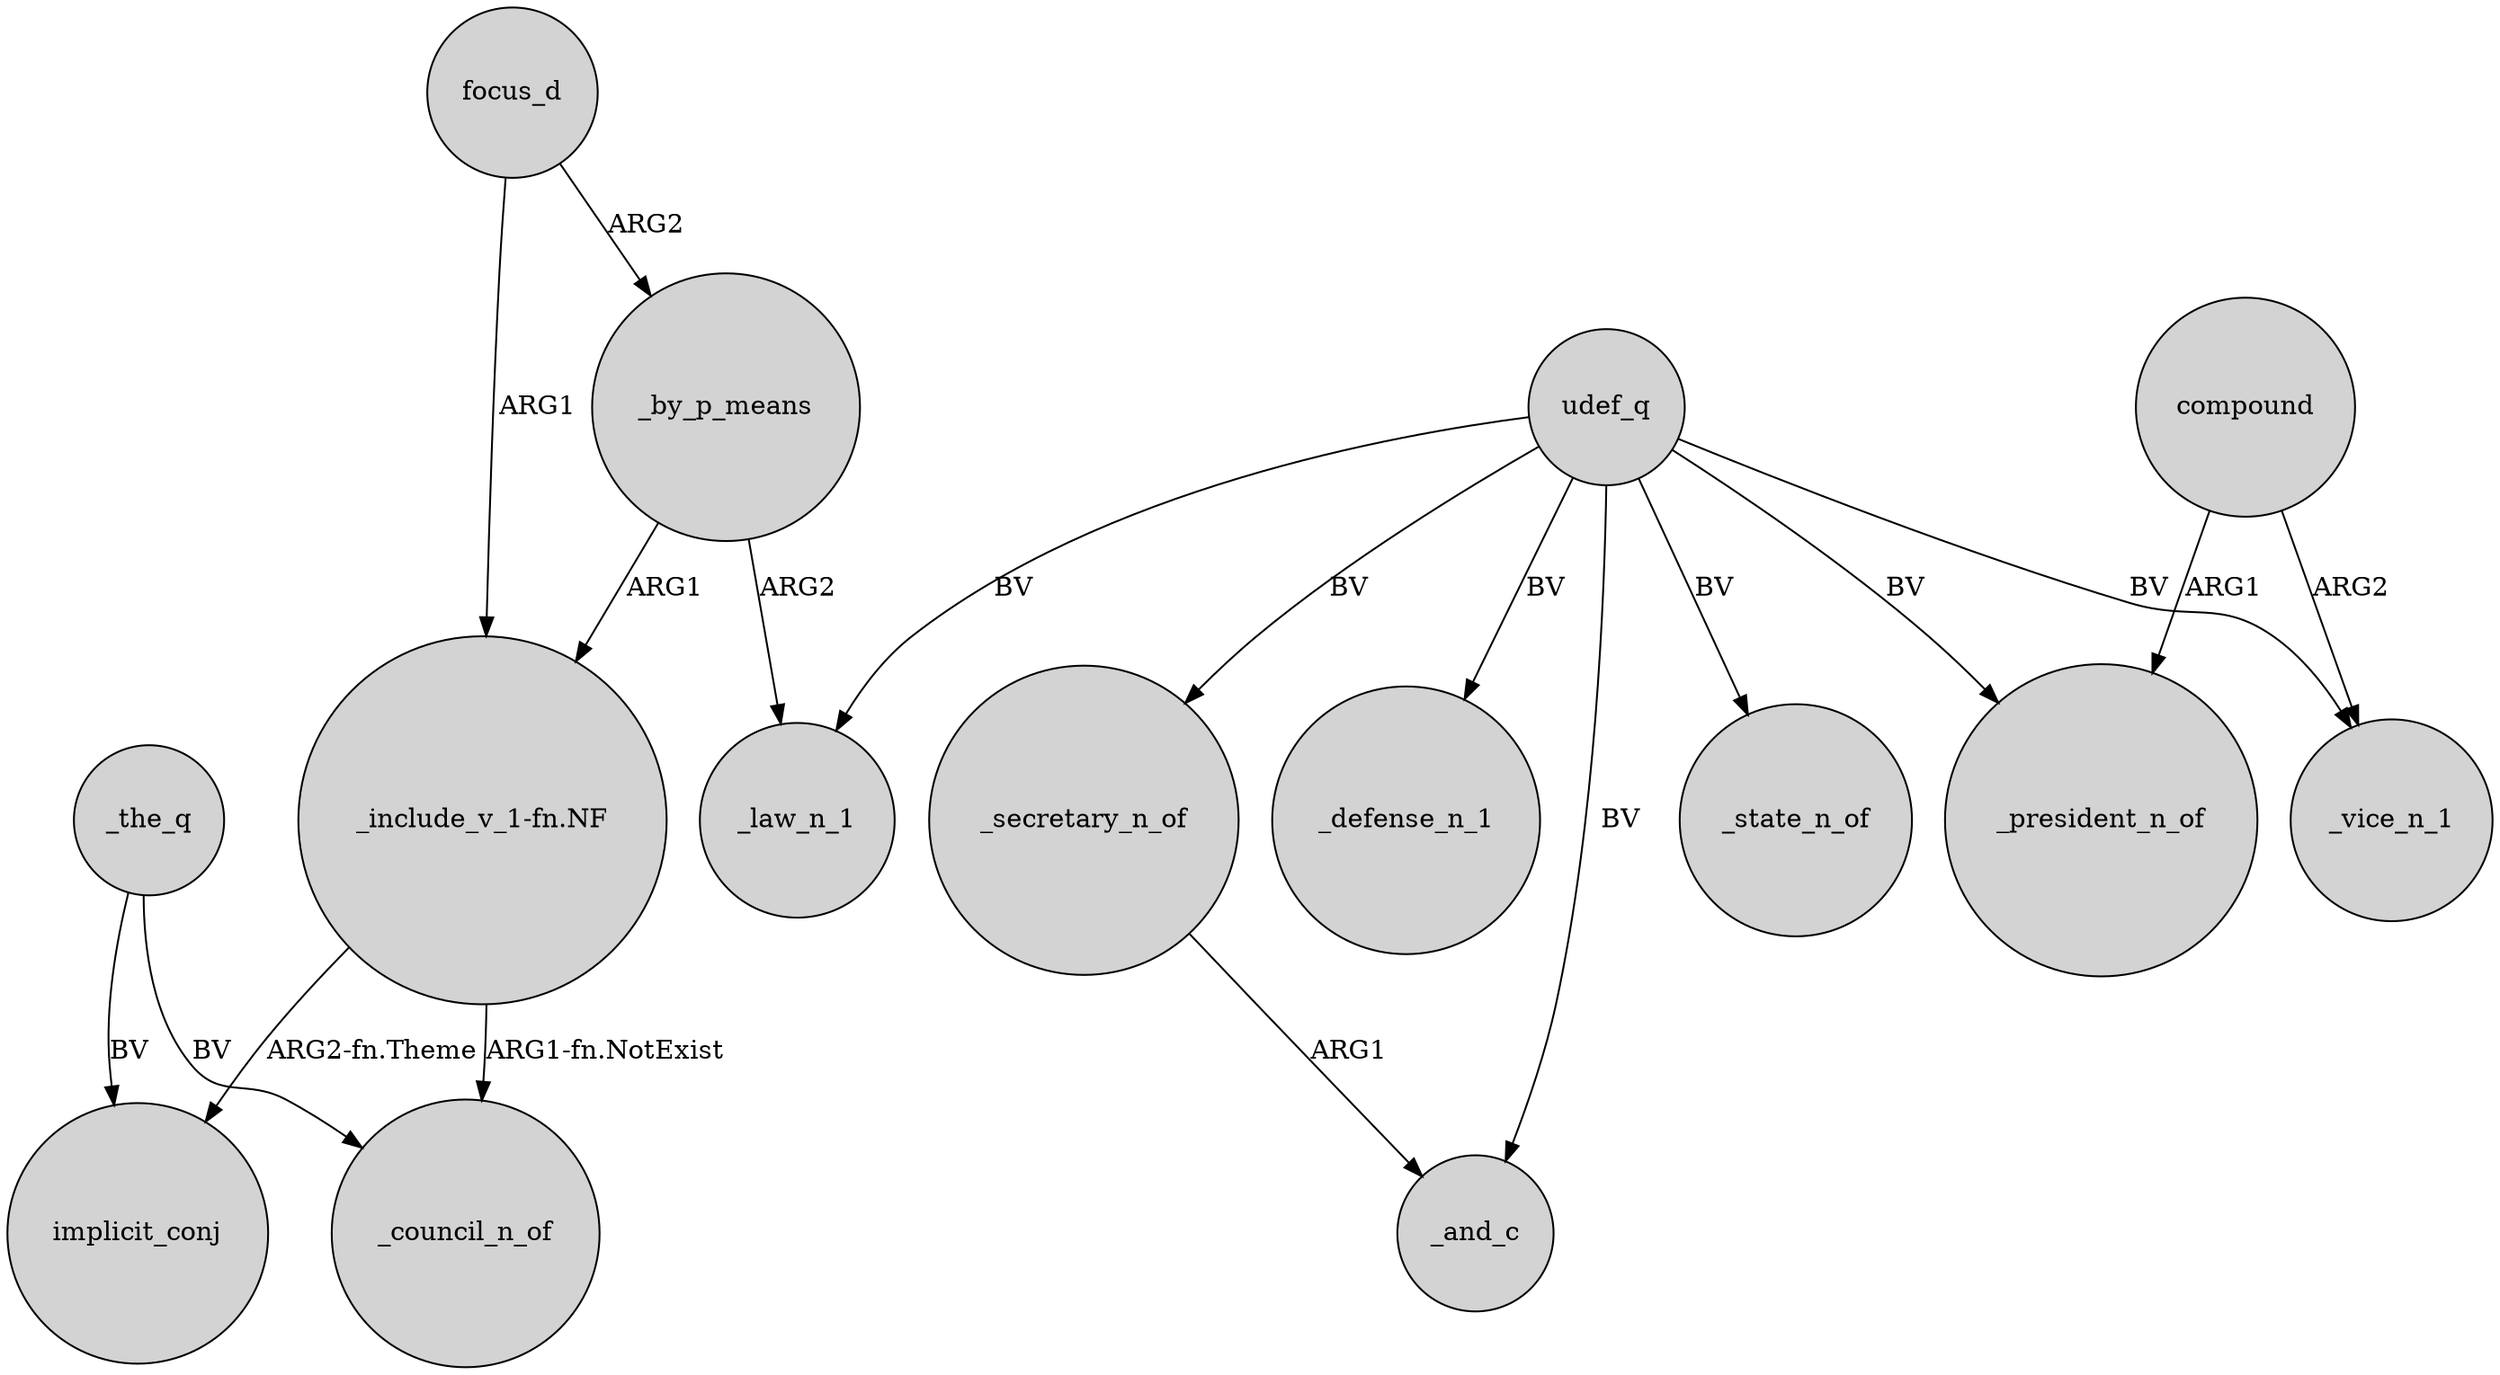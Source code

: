 digraph {
	node [shape=circle style=filled]
	focus_d -> _by_p_means [label=ARG2]
	_secretary_n_of -> _and_c [label=ARG1]
	udef_q -> _state_n_of [label=BV]
	"_include_v_1-fn.NF" -> _council_n_of [label="ARG1-fn.NotExist"]
	compound -> _vice_n_1 [label=ARG2]
	udef_q -> _secretary_n_of [label=BV]
	udef_q -> _defense_n_1 [label=BV]
	compound -> _president_n_of [label=ARG1]
	udef_q -> _president_n_of [label=BV]
	udef_q -> _law_n_1 [label=BV]
	udef_q -> _and_c [label=BV]
	_by_p_means -> _law_n_1 [label=ARG2]
	udef_q -> _vice_n_1 [label=BV]
	_by_p_means -> "_include_v_1-fn.NF" [label=ARG1]
	_the_q -> implicit_conj [label=BV]
	focus_d -> "_include_v_1-fn.NF" [label=ARG1]
	_the_q -> _council_n_of [label=BV]
	"_include_v_1-fn.NF" -> implicit_conj [label="ARG2-fn.Theme"]
}
